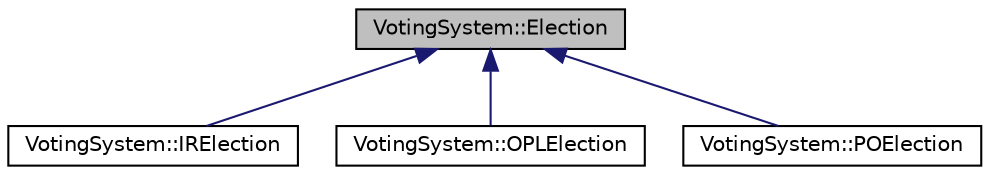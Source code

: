 digraph "VotingSystem::Election"
{
 // LATEX_PDF_SIZE
  edge [fontname="Helvetica",fontsize="10",labelfontname="Helvetica",labelfontsize="10"];
  node [fontname="Helvetica",fontsize="10",shape=record];
  Node1 [label="VotingSystem::Election",height=0.2,width=0.4,color="black", fillcolor="grey75", style="filled", fontcolor="black",tooltip="An Election class which can be inherited for IRElection and OPLElection."];
  Node1 -> Node2 [dir="back",color="midnightblue",fontsize="10",style="solid",fontname="Helvetica"];
  Node2 [label="VotingSystem::IRElection",height=0.2,width=0.4,color="black", fillcolor="white", style="filled",URL="$classVotingSystem_1_1IRElection.html",tooltip="Class that handles Instant Runoff Elections."];
  Node1 -> Node3 [dir="back",color="midnightblue",fontsize="10",style="solid",fontname="Helvetica"];
  Node3 [label="VotingSystem::OPLElection",height=0.2,width=0.4,color="black", fillcolor="white", style="filled",URL="$classVotingSystem_1_1OPLElection.html",tooltip="Class that handles Open Party List Elections. The run() method is the main driver function and will b..."];
  Node1 -> Node4 [dir="back",color="midnightblue",fontsize="10",style="solid",fontname="Helvetica"];
  Node4 [label="VotingSystem::POElection",height=0.2,width=0.4,color="black", fillcolor="white", style="filled",URL="$classVotingSystem_1_1POElection.html",tooltip="Class that handles Popularity Only Elections."];
}
